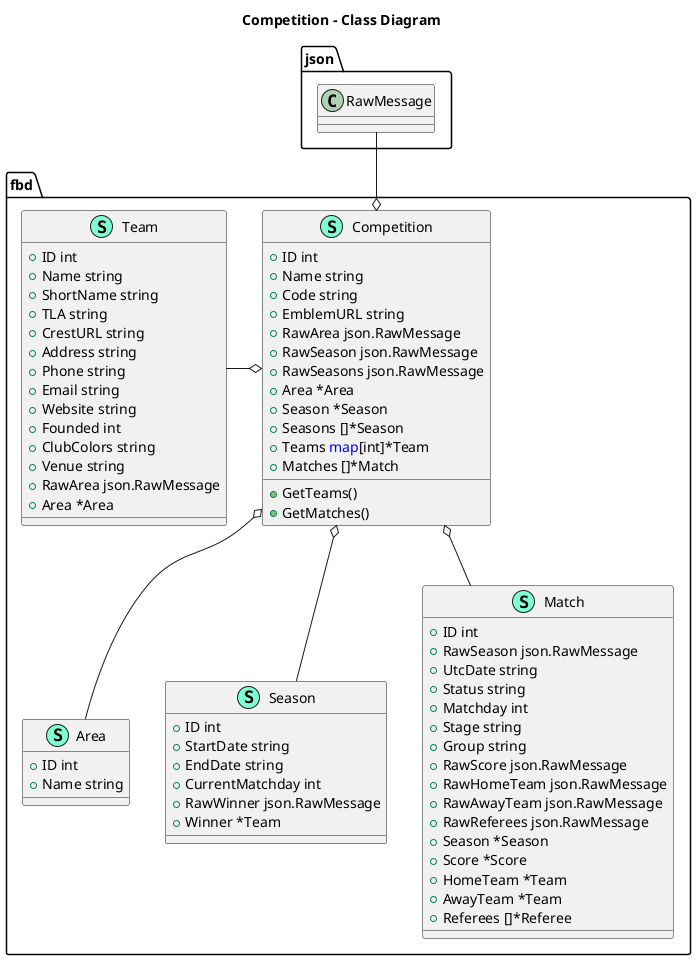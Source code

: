 @startuml
title Competition - Class Diagram

namespace fbd {
    class Competition << (S,Aquamarine) >> {
        + ID int
        + Name string
        + Code string
        + EmblemURL string
        + RawArea json.RawMessage
        + RawSeason json.RawMessage
        + RawSeasons json.RawMessage
        + Area *Area
        + Season *Season
        + Seasons []*Season
        + Teams <font color=blue>map</font>[int]*Team
        + Matches []*Match

        + GetTeams()
        + GetMatches()

    }

    class Area << (S,Aquamarine) >> {
        + ID int
        + Name string

    }
    class Season << (S,Aquamarine) >> {
        + ID int
        + StartDate string
        + EndDate string
        + CurrentMatchday int
        + RawWinner json.RawMessage
        + Winner *Team

    }
    class Team << (S,Aquamarine) >> {
        + ID int
        + Name string
        + ShortName string
        + TLA string
        + CrestURL string
        + Address string
        + Phone string
        + Email string
        + Website string
        + Founded int
        + ClubColors string
        + Venue string
        + RawArea json.RawMessage
        + Area *Area

    }
    class Match << (S,Aquamarine) >> {
        + ID int
        + RawSeason json.RawMessage
        + UtcDate string
        + Status string
        + Matchday int
        + Stage string
        + Group string
        + RawScore json.RawMessage
        + RawHomeTeam json.RawMessage
        + RawAwayTeam json.RawMessage
        + RawReferees json.RawMessage
        + Season *Season
        + Score *Score
        + HomeTeam *Team
        + AwayTeam *Team
        + Referees []*Referee

    }
}

"fbd.Competition" o-- "fbd.Area"
"fbd.Competition" o-- "fbd.Match"
"fbd.Competition" o-- "fbd.Season"
"fbd.Competition" o-left- "fbd.Team"
"fbd.Competition" o-up- "json.RawMessage"
@enduml
